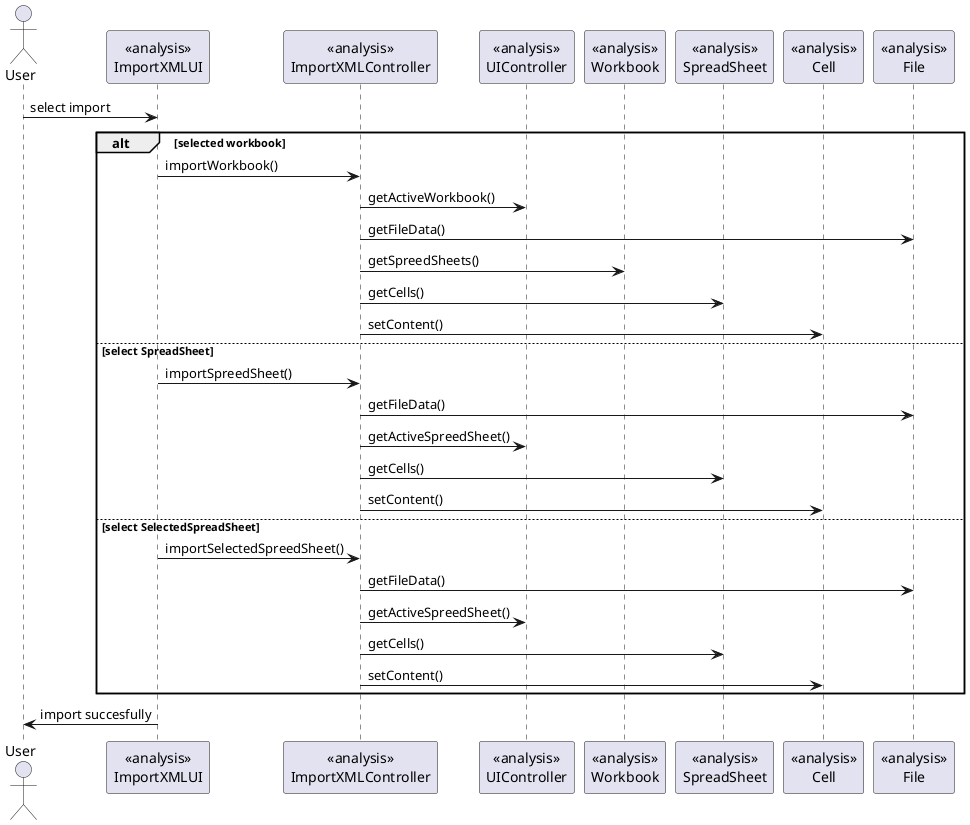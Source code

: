@startuml doc-files/lang08.2_analysis.png

actor User
participant "<<analysis>>\nImportXMLUI" as ImportXMLUI
participant "<<analysis>>\nImportXMLController" as ImportXMLController
participant "<<analysis>>\nUIController" as UIController
participant "<<analysis>>\nWorkbook" as Workbook
participant "<<analysis>>\nSpreadSheet" as SpreadSheet
participant "<<analysis>>\nCell" as Cell
participant "<<analysis>>\nFile" as File

User->ImportXMLUI:select import


alt selected workbook
	ImportXMLUI->ImportXMLController:importWorkbook()
	ImportXMLController->UIController:getActiveWorkbook()
	ImportXMLController->File:getFileData()
	ImportXMLController->Workbook:getSpreedSheets()
	ImportXMLController->SpreadSheet:getCells()
	ImportXMLController->Cell:setContent()
else select SpreadSheet
	ImportXMLUI->ImportXMLController:importSpreedSheet()
	ImportXMLController->File:getFileData()
	ImportXMLController->UIController:getActiveSpreedSheet()
	ImportXMLController->SpreadSheet:getCells()
	ImportXMLController->Cell:setContent()
else select SelectedSpreadSheet
	ImportXMLUI->ImportXMLController:importSelectedSpreedSheet()
	ImportXMLController->File:getFileData()
		ImportXMLController->UIController:getActiveSpreedSheet()
	ImportXMLController->SpreadSheet:getCells()
	ImportXMLController->Cell:setContent()
end
ImportXMLUI->User:import succesfully
@enduml
